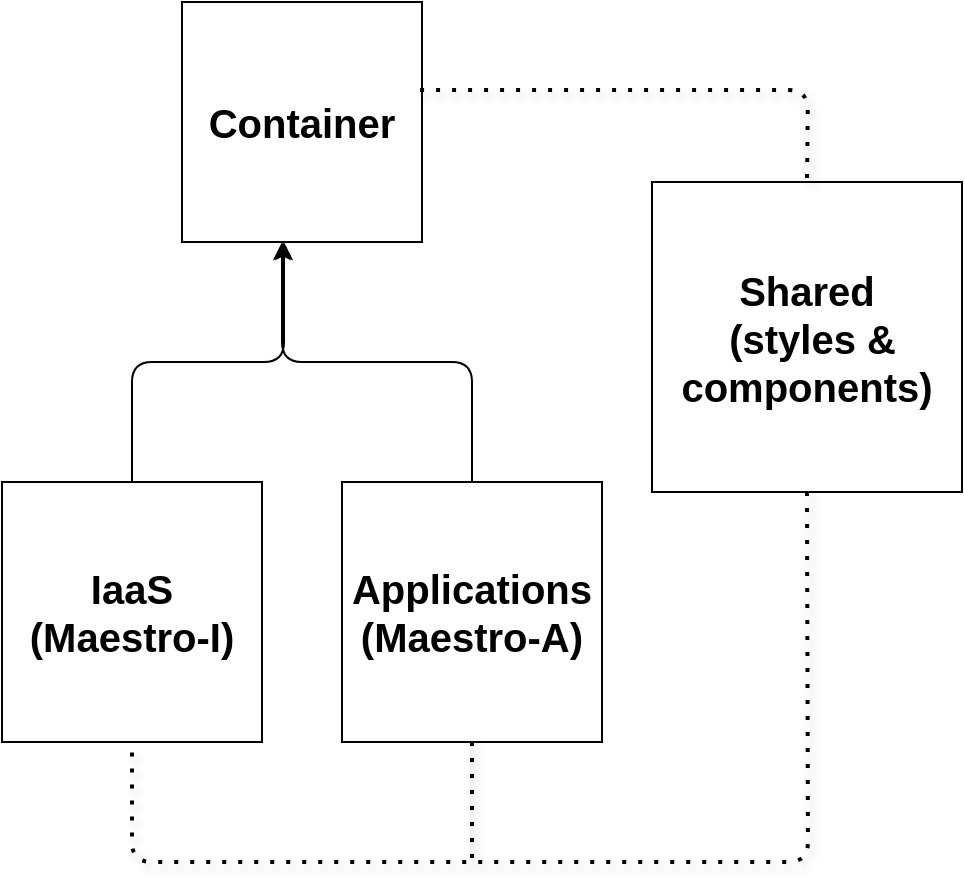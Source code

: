 <mxfile>
    <diagram id="Z3i-rLPQymJ9JVXZ8-Wm" name="Page-1">
        <mxGraphModel dx="669" dy="841" grid="1" gridSize="10" guides="1" tooltips="1" connect="1" arrows="1" fold="1" page="1" pageScale="1" pageWidth="850" pageHeight="1100" math="0" shadow="0">
            <root>
                <mxCell id="0"/>
                <mxCell id="1" parent="0"/>
                <mxCell id="2" value="&lt;b&gt;&lt;font style=&quot;font-size: 20px&quot;&gt;Container&lt;/font&gt;&lt;/b&gt;" style="whiteSpace=wrap;html=1;aspect=fixed;" parent="1" vertex="1">
                    <mxGeometry x="120" y="200" width="120" height="120" as="geometry"/>
                </mxCell>
                <mxCell id="19" value="" style="edgeStyle=none;html=1;" parent="1" source="3" edge="1">
                    <mxGeometry relative="1" as="geometry">
                        <mxPoint x="171" y="320" as="targetPoint"/>
                        <Array as="points">
                            <mxPoint x="95" y="380"/>
                            <mxPoint x="171" y="380"/>
                        </Array>
                    </mxGeometry>
                </mxCell>
                <mxCell id="3" value="&lt;span style=&quot;font-size: 20px&quot;&gt;&lt;b&gt;IaaS&lt;br&gt;(Maestro-I)&lt;br&gt;&lt;/b&gt;&lt;/span&gt;" style="whiteSpace=wrap;html=1;aspect=fixed;" parent="1" vertex="1">
                    <mxGeometry x="30" y="440" width="130" height="130" as="geometry"/>
                </mxCell>
                <mxCell id="4" value="&lt;font style=&quot;font-size: 20px&quot;&gt;&lt;b&gt;Shared&lt;br&gt;&amp;nbsp;(styles &amp;amp; components)&lt;/b&gt;&lt;/font&gt;" style="whiteSpace=wrap;html=1;aspect=fixed;" parent="1" vertex="1">
                    <mxGeometry x="355" y="290" width="155" height="155" as="geometry"/>
                </mxCell>
                <mxCell id="22" value="" style="edgeStyle=none;html=1;" parent="1" source="5" edge="1">
                    <mxGeometry relative="1" as="geometry">
                        <mxPoint x="170" y="320" as="targetPoint"/>
                        <Array as="points">
                            <mxPoint x="265" y="380"/>
                            <mxPoint x="170" y="380"/>
                        </Array>
                    </mxGeometry>
                </mxCell>
                <mxCell id="5" value="&lt;span style=&quot;font-size: 20px&quot;&gt;&lt;b&gt;Applications&lt;br&gt;(Maestro-A)&lt;br&gt;&lt;/b&gt;&lt;/span&gt;" style="whiteSpace=wrap;html=1;aspect=fixed;" parent="1" vertex="1">
                    <mxGeometry x="200" y="440" width="130" height="130" as="geometry"/>
                </mxCell>
                <mxCell id="32" value="" style="endArrow=none;dashed=1;html=1;dashPattern=1 3;strokeWidth=2;shadow=1;fillColor=#66FF66;exitX=0.5;exitY=1;exitDx=0;exitDy=0;entryX=0.5;entryY=1;entryDx=0;entryDy=0;" edge="1" parent="1" source="4" target="3">
                    <mxGeometry width="50" height="50" relative="1" as="geometry">
                        <mxPoint x="432.5" y="445" as="sourcePoint"/>
                        <mxPoint x="70" y="620" as="targetPoint"/>
                        <Array as="points">
                            <mxPoint x="433" y="630"/>
                            <mxPoint x="270" y="630"/>
                            <mxPoint x="95" y="630"/>
                        </Array>
                    </mxGeometry>
                </mxCell>
                <mxCell id="33" value="" style="endArrow=none;dashed=1;html=1;dashPattern=1 3;strokeWidth=2;shadow=1;fillColor=#66FF66;exitX=0.992;exitY=0.367;exitDx=0;exitDy=0;exitPerimeter=0;entryX=0.5;entryY=0;entryDx=0;entryDy=0;" edge="1" parent="1" source="2" target="4">
                    <mxGeometry width="50" height="50" relative="1" as="geometry">
                        <mxPoint x="380" y="250" as="sourcePoint"/>
                        <mxPoint x="430" y="200" as="targetPoint"/>
                        <Array as="points">
                            <mxPoint x="433" y="244"/>
                        </Array>
                    </mxGeometry>
                </mxCell>
                <mxCell id="34" value="" style="endArrow=none;dashed=1;html=1;dashPattern=1 3;strokeWidth=2;shadow=1;fillColor=#66FF66;exitX=0.5;exitY=1;exitDx=0;exitDy=0;" edge="1" parent="1" source="5">
                    <mxGeometry width="50" height="50" relative="1" as="geometry">
                        <mxPoint x="320" y="430" as="sourcePoint"/>
                        <mxPoint x="265" y="630" as="targetPoint"/>
                    </mxGeometry>
                </mxCell>
            </root>
        </mxGraphModel>
    </diagram>
</mxfile>